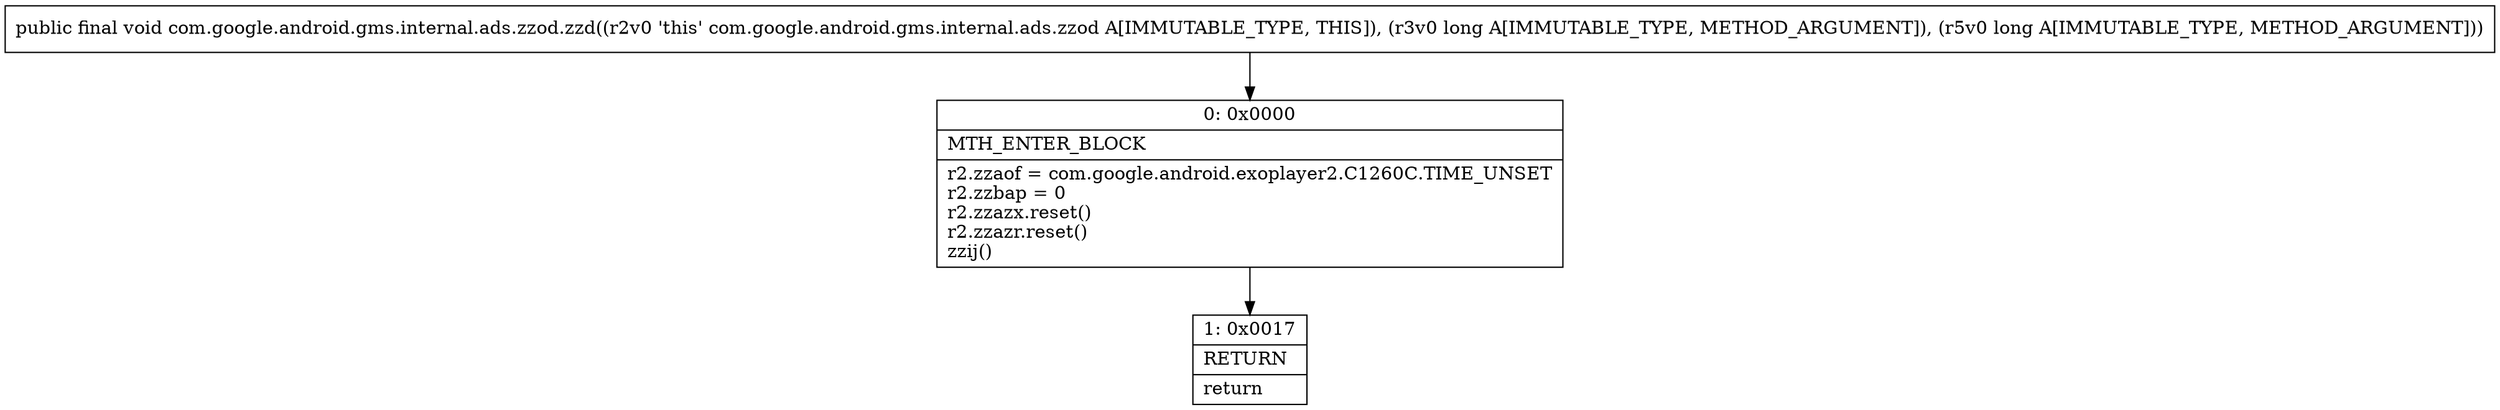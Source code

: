 digraph "CFG forcom.google.android.gms.internal.ads.zzod.zzd(JJ)V" {
Node_0 [shape=record,label="{0\:\ 0x0000|MTH_ENTER_BLOCK\l|r2.zzaof = com.google.android.exoplayer2.C1260C.TIME_UNSET\lr2.zzbap = 0\lr2.zzazx.reset()\lr2.zzazr.reset()\lzzij()\l}"];
Node_1 [shape=record,label="{1\:\ 0x0017|RETURN\l|return\l}"];
MethodNode[shape=record,label="{public final void com.google.android.gms.internal.ads.zzod.zzd((r2v0 'this' com.google.android.gms.internal.ads.zzod A[IMMUTABLE_TYPE, THIS]), (r3v0 long A[IMMUTABLE_TYPE, METHOD_ARGUMENT]), (r5v0 long A[IMMUTABLE_TYPE, METHOD_ARGUMENT])) }"];
MethodNode -> Node_0;
Node_0 -> Node_1;
}

